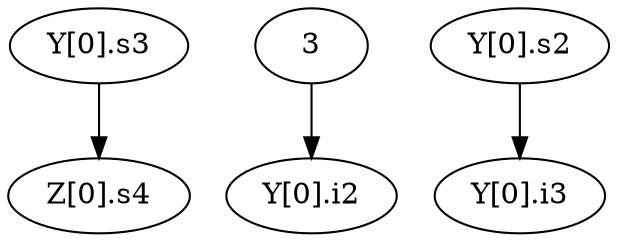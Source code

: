 digraph G {
0[label="Z[0].s4"];
1[label="Y[0].s3"];
2[label="Y[0].i2"];
3[label="3"];
4[label="Y[0].i3"];
5[label="Y[0].s2"];
1->0 ;
3->2 ;
5->4 ;
}
